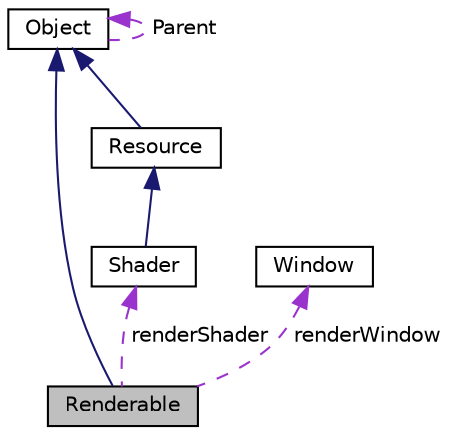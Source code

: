 digraph "Renderable"
{
  edge [fontname="Helvetica",fontsize="10",labelfontname="Helvetica",labelfontsize="10"];
  node [fontname="Helvetica",fontsize="10",shape=record];
  Node1 [label="Renderable",height=0.2,width=0.4,color="black", fillcolor="grey75", style="filled", fontcolor="black"];
  Node2 -> Node1 [dir="back",color="midnightblue",fontsize="10",style="solid",fontname="Helvetica"];
  Node2 [label="Object",height=0.2,width=0.4,color="black", fillcolor="white", style="filled",URL="$class_object.html"];
  Node2 -> Node2 [dir="back",color="darkorchid3",fontsize="10",style="dashed",label=" Parent" ,fontname="Helvetica"];
  Node3 -> Node1 [dir="back",color="darkorchid3",fontsize="10",style="dashed",label=" renderShader" ,fontname="Helvetica"];
  Node3 [label="Shader",height=0.2,width=0.4,color="black", fillcolor="white", style="filled",URL="$class_shader.html"];
  Node4 -> Node3 [dir="back",color="midnightblue",fontsize="10",style="solid",fontname="Helvetica"];
  Node4 [label="Resource",height=0.2,width=0.4,color="black", fillcolor="white", style="filled",URL="$class_resource.html"];
  Node2 -> Node4 [dir="back",color="midnightblue",fontsize="10",style="solid",fontname="Helvetica"];
  Node5 -> Node1 [dir="back",color="darkorchid3",fontsize="10",style="dashed",label=" renderWindow" ,fontname="Helvetica"];
  Node5 [label="Window",height=0.2,width=0.4,color="black", fillcolor="white", style="filled",URL="$class_window.html"];
}
